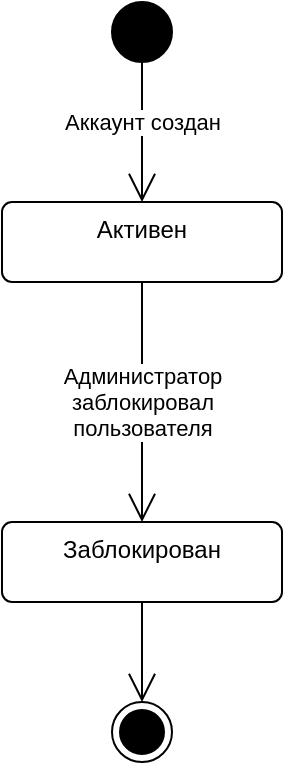 <mxfile version="26.0.16">
  <diagram name="Страница — 1" id="ZBmFBjmfS9Ap_BRVUe9U">
    <mxGraphModel dx="922" dy="639" grid="1" gridSize="10" guides="1" tooltips="1" connect="1" arrows="1" fold="1" page="1" pageScale="1" pageWidth="827" pageHeight="1169" math="0" shadow="0">
      <root>
        <mxCell id="0" />
        <mxCell id="1" parent="0" />
        <mxCell id="ezgCT590yHJuoOgTGS-a-3" value="Y" style="ellipse;fillColor=strokeColor;html=1;" vertex="1" parent="1">
          <mxGeometry x="120" y="40" width="30" height="30" as="geometry" />
        </mxCell>
        <mxCell id="ezgCT590yHJuoOgTGS-a-5" value="" style="endArrow=open;endFill=1;endSize=12;html=1;rounded=0;entryX=0.5;entryY=0;entryDx=0;entryDy=0;" edge="1" parent="1" source="ezgCT590yHJuoOgTGS-a-3" target="ezgCT590yHJuoOgTGS-a-6">
          <mxGeometry width="160" relative="1" as="geometry">
            <mxPoint x="270" y="90" as="sourcePoint" />
            <mxPoint x="430" y="90" as="targetPoint" />
          </mxGeometry>
        </mxCell>
        <mxCell id="ezgCT590yHJuoOgTGS-a-8" value="Аккаунт создан" style="edgeLabel;html=1;align=center;verticalAlign=middle;resizable=0;points=[];" vertex="1" connectable="0" parent="ezgCT590yHJuoOgTGS-a-5">
          <mxGeometry x="-0.005" relative="1" as="geometry">
            <mxPoint y="-5" as="offset" />
          </mxGeometry>
        </mxCell>
        <mxCell id="ezgCT590yHJuoOgTGS-a-6" value="Активен" style="html=1;align=center;verticalAlign=top;rounded=1;absoluteArcSize=1;arcSize=10;dashed=0;whiteSpace=wrap;" vertex="1" parent="1">
          <mxGeometry x="65" y="140" width="140" height="40" as="geometry" />
        </mxCell>
        <mxCell id="ezgCT590yHJuoOgTGS-a-7" value="&lt;div&gt;Заблокирован&lt;/div&gt;" style="html=1;align=center;verticalAlign=top;rounded=1;absoluteArcSize=1;arcSize=10;dashed=0;whiteSpace=wrap;" vertex="1" parent="1">
          <mxGeometry x="65" y="300" width="140" height="40" as="geometry" />
        </mxCell>
        <mxCell id="ezgCT590yHJuoOgTGS-a-9" value="" style="endArrow=open;endFill=1;endSize=12;html=1;rounded=0;entryX=0.5;entryY=0;entryDx=0;entryDy=0;exitX=0.5;exitY=1;exitDx=0;exitDy=0;" edge="1" parent="1" source="ezgCT590yHJuoOgTGS-a-6" target="ezgCT590yHJuoOgTGS-a-7">
          <mxGeometry width="160" relative="1" as="geometry">
            <mxPoint x="300" y="170" as="sourcePoint" />
            <mxPoint x="300" y="240" as="targetPoint" />
          </mxGeometry>
        </mxCell>
        <mxCell id="ezgCT590yHJuoOgTGS-a-10" value="&lt;div&gt;Администратор&lt;/div&gt;&lt;div&gt;заблокировал&lt;/div&gt;&lt;div&gt;пользователя&lt;/div&gt;" style="edgeLabel;html=1;align=center;verticalAlign=middle;resizable=0;points=[];" vertex="1" connectable="0" parent="ezgCT590yHJuoOgTGS-a-9">
          <mxGeometry x="-0.005" relative="1" as="geometry">
            <mxPoint as="offset" />
          </mxGeometry>
        </mxCell>
        <mxCell id="ezgCT590yHJuoOgTGS-a-11" value="" style="ellipse;html=1;shape=endState;fillColor=strokeColor;" vertex="1" parent="1">
          <mxGeometry x="120" y="390" width="30" height="30" as="geometry" />
        </mxCell>
        <mxCell id="ezgCT590yHJuoOgTGS-a-12" value="" style="endArrow=open;endFill=1;endSize=12;html=1;rounded=0;entryX=0.5;entryY=0;entryDx=0;entryDy=0;exitX=0.5;exitY=1;exitDx=0;exitDy=0;" edge="1" parent="1" source="ezgCT590yHJuoOgTGS-a-7" target="ezgCT590yHJuoOgTGS-a-11">
          <mxGeometry width="160" relative="1" as="geometry">
            <mxPoint x="145" y="190" as="sourcePoint" />
            <mxPoint x="145" y="310" as="targetPoint" />
          </mxGeometry>
        </mxCell>
      </root>
    </mxGraphModel>
  </diagram>
</mxfile>
